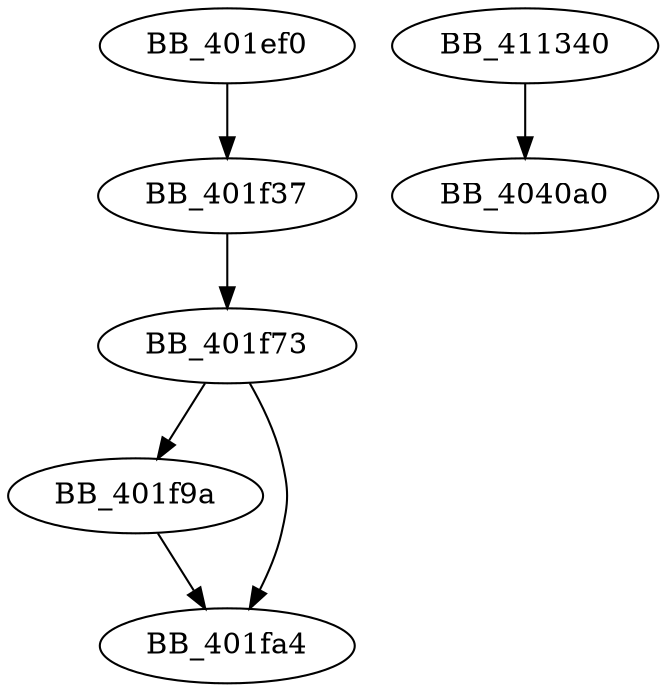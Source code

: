 DiGraph sub_401EF0{
BB_401ef0->BB_401f37
BB_401f37->BB_401f73
BB_401f73->BB_401f9a
BB_401f73->BB_401fa4
BB_401f9a->BB_401fa4
BB_411340->BB_4040a0
}
